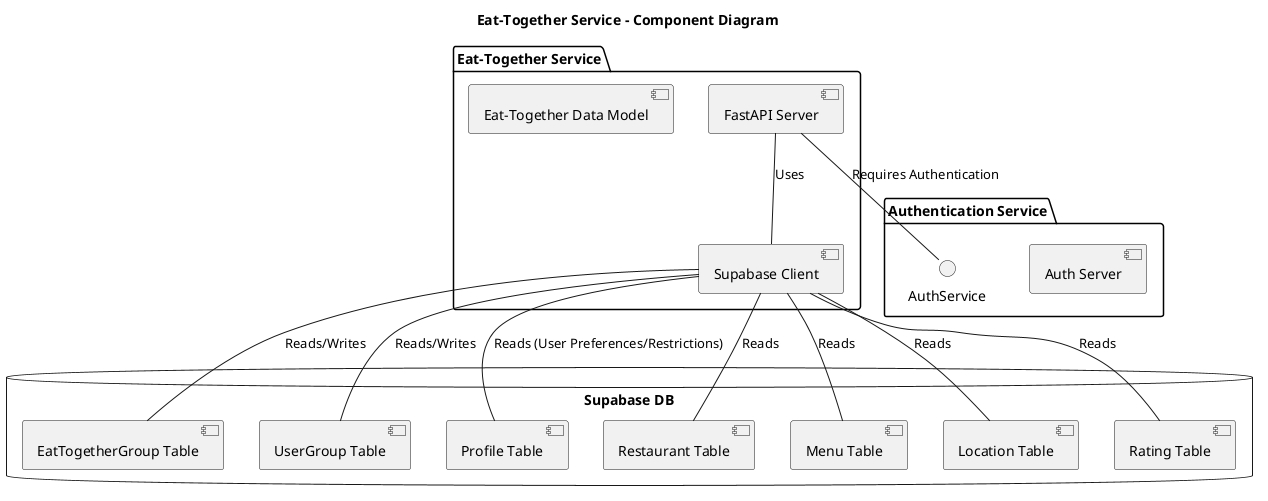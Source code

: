 @startuml
skinparam componentStyle uml2

title Eat-Together Service - Component Diagram

package "Eat-Together Service" {
  component [FastAPI Server] as EatTogetherServer
  component [Supabase Client] as SupabaseClient
  component [Eat-Together Data Model] as EatTogetherData
}

package "Authentication Service" {
    component [Auth Server]
    interface AuthService
}

database "Supabase DB" {
  component "EatTogetherGroup Table"
  component "UserGroup Table"
  component "Profile Table"
  component "Restaurant Table"
  component "Menu Table"
  component "Location Table"
  component "Rating Table"
}

EatTogetherServer -- SupabaseClient : Uses
SupabaseClient -- "EatTogetherGroup Table" : Reads/Writes
SupabaseClient -- "UserGroup Table" : Reads/Writes
SupabaseClient -- "Profile Table" : Reads (User Preferences/Restrictions)
SupabaseClient -- "Restaurant Table" : Reads
SupabaseClient -- "Menu Table" : Reads
SupabaseClient -- "Location Table" : Reads
SupabaseClient -- "Rating Table" : Reads
EatTogetherServer -- AuthService : Requires Authentication

@enduml